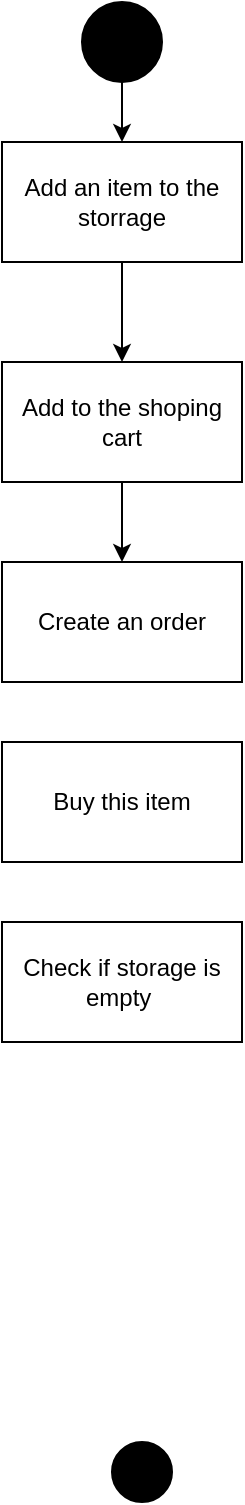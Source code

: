 <mxfile version="17.4.3" type="device"><diagram id="15yb-DTGw85hVv-aO88L" name="Page-1"><mxGraphModel dx="972" dy="509" grid="1" gridSize="10" guides="1" tooltips="1" connect="1" arrows="1" fold="1" page="1" pageScale="1" pageWidth="827" pageHeight="1169" math="0" shadow="0"><root><mxCell id="0"/><mxCell id="1" parent="0"/><mxCell id="9DtJgBj6IfWx8QaL5ATk-8" style="edgeStyle=orthogonalEdgeStyle;rounded=0;orthogonalLoop=1;jettySize=auto;html=1;" edge="1" parent="1" source="9DtJgBj6IfWx8QaL5ATk-1" target="9DtJgBj6IfWx8QaL5ATk-6"><mxGeometry relative="1" as="geometry"/></mxCell><mxCell id="9DtJgBj6IfWx8QaL5ATk-1" value="" style="ellipse;whiteSpace=wrap;html=1;aspect=fixed;fillColor=#000000;" vertex="1" parent="1"><mxGeometry x="315" y="50" width="40" height="40" as="geometry"/></mxCell><mxCell id="9DtJgBj6IfWx8QaL5ATk-2" value="" style="ellipse;whiteSpace=wrap;html=1;aspect=fixed;fillColor=#000000;" vertex="1" parent="1"><mxGeometry x="330" y="770" width="30" height="30" as="geometry"/></mxCell><mxCell id="9DtJgBj6IfWx8QaL5ATk-9" style="edgeStyle=orthogonalEdgeStyle;rounded=0;orthogonalLoop=1;jettySize=auto;html=1;" edge="1" parent="1" source="9DtJgBj6IfWx8QaL5ATk-6" target="9DtJgBj6IfWx8QaL5ATk-7"><mxGeometry relative="1" as="geometry"/></mxCell><mxCell id="9DtJgBj6IfWx8QaL5ATk-6" value="Add an item to the storrage" style="rounded=0;whiteSpace=wrap;html=1;fillColor=#FFFFFF;" vertex="1" parent="1"><mxGeometry x="275" y="120" width="120" height="60" as="geometry"/></mxCell><mxCell id="9DtJgBj6IfWx8QaL5ATk-10" style="edgeStyle=orthogonalEdgeStyle;rounded=0;orthogonalLoop=1;jettySize=auto;html=1;exitX=0.5;exitY=1;exitDx=0;exitDy=0;entryX=0.5;entryY=0;entryDx=0;entryDy=0;" edge="1" parent="1" source="9DtJgBj6IfWx8QaL5ATk-7"><mxGeometry relative="1" as="geometry"><mxPoint x="335" y="330" as="targetPoint"/></mxGeometry></mxCell><mxCell id="9DtJgBj6IfWx8QaL5ATk-7" value="Add to the shoping cart" style="rounded=0;whiteSpace=wrap;html=1;fillColor=#FFFFFF;" vertex="1" parent="1"><mxGeometry x="275" y="230" width="120" height="60" as="geometry"/></mxCell><mxCell id="9DtJgBj6IfWx8QaL5ATk-11" value="Buy this item" style="rounded=0;whiteSpace=wrap;html=1;fillColor=#FFFFFF;" vertex="1" parent="1"><mxGeometry x="275" y="420" width="120" height="60" as="geometry"/></mxCell><mxCell id="9DtJgBj6IfWx8QaL5ATk-12" value="Create an order" style="rounded=0;whiteSpace=wrap;html=1;fillColor=#FFFFFF;" vertex="1" parent="1"><mxGeometry x="275" y="330" width="120" height="60" as="geometry"/></mxCell><mxCell id="9DtJgBj6IfWx8QaL5ATk-13" value="Check if storage is empty&amp;nbsp;" style="rounded=0;whiteSpace=wrap;html=1;fillColor=#FFFFFF;" vertex="1" parent="1"><mxGeometry x="275" y="510" width="120" height="60" as="geometry"/></mxCell></root></mxGraphModel></diagram></mxfile>